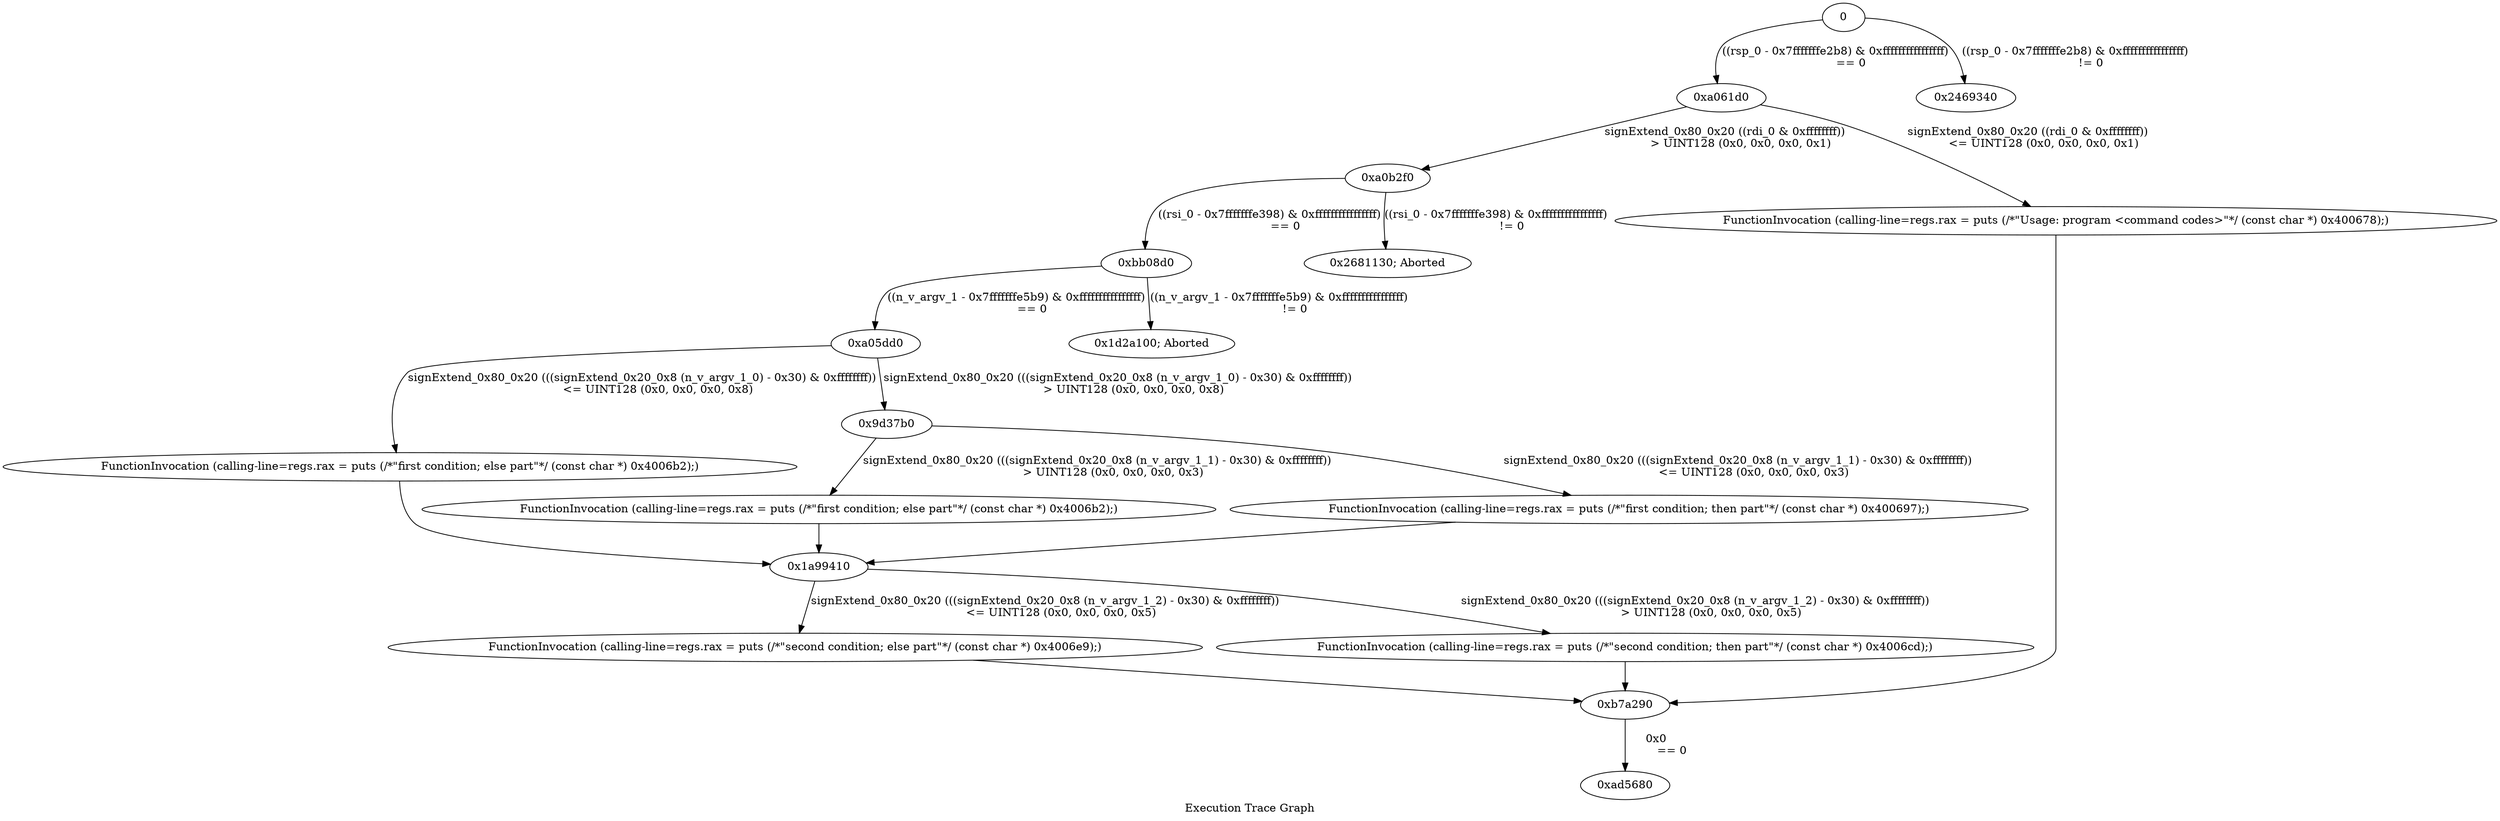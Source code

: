 digraph "Execution Trace Graph" {
	label="Execution Trace Graph";

	Node0 [label = "0"];
	Node0x6fd4d0 [label = "FunctionInvocation (calling-line=regs.rax = puts (/*\"second condition; else part\"*/ (const char *) 0x4006e9);)"];
	Node0x8e0ae0 [label = "FunctionInvocation (calling-line=regs.rax = puts (/*\"first condition; else part\"*/ (const char *) 0x4006b2);)"];
	Node0x9d37b0 [label = "0x9d37b0"];
	Node0xa05dd0 [label = "0xa05dd0"];
	Node0xa061d0 [label = "0xa061d0"];
	Node0xa0b2f0 [label = "0xa0b2f0"];
	Node0xa26440 [label = "FunctionInvocation (calling-line=regs.rax = puts (/*\"second condition; then part\"*/ (const char *) 0x4006cd);)"];
	Node0xad5680 [label = "0xad5680"];
	Node0xb22a10 [label = "FunctionInvocation (calling-line=regs.rax = puts (/*\"first condition; else part\"*/ (const char *) 0x4006b2);)"];
	Node0xb7a290 [label = "0xb7a290"];
	Node0xbb08d0 [label = "0xbb08d0"];
	Node0x1a36e60 [label = "FunctionInvocation (calling-line=regs.rax = puts (/*\"first condition; then part\"*/ (const char *) 0x400697);)"];
	Node0x1a99410 [label = "0x1a99410"];
	Node0x1d2a100 [label = "0x1d2a100; Aborted"];
	Node0x20c76e0 [label = "FunctionInvocation (calling-line=regs.rax = puts (/*\"Usage: program <command codes>\"*/ (const char *) 0x400678);)"];
	Node0x2469340 [label = "0x2469340"];
	Node0x2681130 [label = "0x2681130; Aborted"];
	Node0 -> Node0xa061d0 [label = "((rsp_0 - 0x7fffffffe2b8) & 0xffffffffffffffff)
	 == 0"];
	Node0 -> Node0x2469340 [label = "((rsp_0 - 0x7fffffffe2b8) & 0xffffffffffffffff)
	 != 0"];
	Node0xa061d0 -> Node0xa0b2f0 [label = "signExtend_0x80_0x20 ((rdi_0 & 0xffffffff))
	 > UINT128 (0x0, 0x0, 0x0, 0x1)"];
	Node0xa061d0 -> Node0x20c76e0 [label = "signExtend_0x80_0x20 ((rdi_0 & 0xffffffff))
	 <= UINT128 (0x0, 0x0, 0x0, 0x1)"];
	Node0x20c76e0 -> Node0xb7a290 [label = ""];
	Node0xa0b2f0 -> Node0xbb08d0 [label = "((rsi_0 - 0x7fffffffe398) & 0xffffffffffffffff)
	 == 0"];
	Node0xa0b2f0 -> Node0x2681130 [label = "((rsi_0 - 0x7fffffffe398) & 0xffffffffffffffff)
	 != 0"];
	Node0xb7a290 -> Node0xad5680 [label = "0x0
	 == 0"];
	Node0xbb08d0 -> Node0xa05dd0 [label = "((n_v_argv_1 - 0x7fffffffe5b9) & 0xffffffffffffffff)
	 == 0"];
	Node0xbb08d0 -> Node0x1d2a100 [label = "((n_v_argv_1 - 0x7fffffffe5b9) & 0xffffffffffffffff)
	 != 0"];
	Node0xa05dd0 -> Node0x8e0ae0 [label = "signExtend_0x80_0x20 (((signExtend_0x20_0x8 (n_v_argv_1_0) - 0x30) & 0xffffffff))
	 <= UINT128 (0x0, 0x0, 0x0, 0x8)"];
	Node0x8e0ae0 -> Node0x1a99410 [label = ""];
	Node0xa05dd0 -> Node0x9d37b0 [label = "signExtend_0x80_0x20 (((signExtend_0x20_0x8 (n_v_argv_1_0) - 0x30) & 0xffffffff))
	 > UINT128 (0x0, 0x0, 0x0, 0x8)"];
	Node0x1a99410 -> Node0x6fd4d0 [label = "signExtend_0x80_0x20 (((signExtend_0x20_0x8 (n_v_argv_1_2) - 0x30) & 0xffffffff))
	 <= UINT128 (0x0, 0x0, 0x0, 0x5)"];
	Node0x6fd4d0 -> Node0xb7a290 [label = ""];
	Node0x1a99410 -> Node0xa26440 [label = "signExtend_0x80_0x20 (((signExtend_0x20_0x8 (n_v_argv_1_2) - 0x30) & 0xffffffff))
	 > UINT128 (0x0, 0x0, 0x0, 0x5)"];
	Node0xa26440 -> Node0xb7a290 [label = ""];
	Node0x9d37b0 -> Node0x1a36e60 [label = "signExtend_0x80_0x20 (((signExtend_0x20_0x8 (n_v_argv_1_1) - 0x30) & 0xffffffff))
	 <= UINT128 (0x0, 0x0, 0x0, 0x3)"];
	Node0x1a36e60 -> Node0x1a99410 [label = ""];
	Node0x9d37b0 -> Node0xb22a10 [label = "signExtend_0x80_0x20 (((signExtend_0x20_0x8 (n_v_argv_1_1) - 0x30) & 0xffffffff))
	 > UINT128 (0x0, 0x0, 0x0, 0x3)"];
	Node0xb22a10 -> Node0x1a99410 [label = ""];
}
